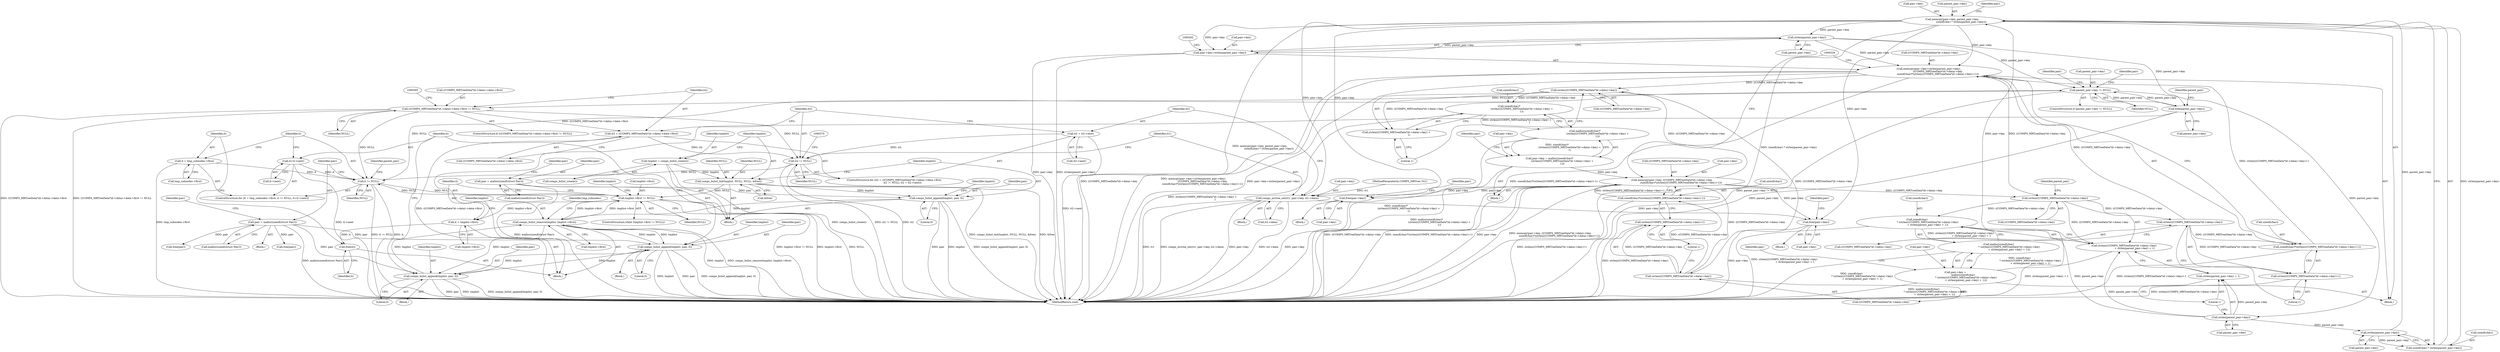 digraph "0_libcomps_e3a5d056633677959ad924a51758876d415e7046@API" {
"1000237" [label="(Call,memcpy(pair->key, parent_pair->key,\n                       sizeof(char) * strlen(parent_pair->key)))"];
"1000214" [label="(Call,pair->key =\n                    malloc(sizeof(char)\n                           * (strlen(((COMPS_MRTreeData*)it->data)->key)\n                           + strlen(parent_pair->key) + 1)))"];
"1000218" [label="(Call,malloc(sizeof(char)\n                           * (strlen(((COMPS_MRTreeData*)it->data)->key)\n                           + strlen(parent_pair->key) + 1)))"];
"1000219" [label="(Call,sizeof(char)\n                           * (strlen(((COMPS_MRTreeData*)it->data)->key)\n                           + strlen(parent_pair->key) + 1))"];
"1000223" [label="(Call,strlen(((COMPS_MRTreeData*)it->data)->key))"];
"1000251" [label="(Call,memcpy(pair->key+strlen(parent_pair->key),\n                       ((COMPS_MRTreeData*)it->data)->key,\n                       sizeof(char)*(strlen(((COMPS_MRTreeData*)it->data)->key)+1)))"];
"1000237" [label="(Call,memcpy(pair->key, parent_pair->key,\n                       sizeof(char) * strlen(parent_pair->key)))"];
"1000247" [label="(Call,strlen(parent_pair->key))"];
"1000232" [label="(Call,strlen(parent_pair->key))"];
"1000208" [label="(Call,parent_pair->key != NULL)"];
"1000414" [label="(Call,free(parent_pair->key))"];
"1000256" [label="(Call,strlen(parent_pair->key))"];
"1000182" [label="(Call,it != NULL)"];
"1000177" [label="(Call,it = tmp_subnodes->first)"];
"1000185" [label="(Call,it=it->next)"];
"1000349" [label="(Call,it2 != NULL)"];
"1000338" [label="(Call,it2 = ((COMPS_MRTreeData*)it->data)->data->first)"];
"1000325" [label="(Call,((COMPS_MRTreeData*)it->data)->data->first != NULL)"];
"1000352" [label="(Call,it2 = it2->next)"];
"1000142" [label="(Call,tmplist->first != NULL)"];
"1000153" [label="(Call,comps_hslist_remove(tmplist, tmplist->first))"];
"1000402" [label="(Call,comps_hslist_append(tmplist, pair, 0))"];
"1000377" [label="(Call,comps_hslist_append(tmplist, pair, 0))"];
"1000191" [label="(Call,pair = malloc(sizeof(struct Pair)))"];
"1000137" [label="(Call,comps_hslist_append(tmplist, pair, 0))"];
"1000131" [label="(Call,comps_hslist_init(tmplist, NULL, NULL, &free))"];
"1000128" [label="(Call,tmplist = comps_hslist_create())"];
"1000111" [label="(Call,pair = malloc(sizeof(struct Pair)))"];
"1000244" [label="(Call,sizeof(char) * strlen(parent_pair->key))"];
"1000271" [label="(Call,strlen(((COMPS_MRTreeData*)it->data)->key))"];
"1000267" [label="(Call,sizeof(char)*(strlen(((COMPS_MRTreeData*)it->data)->key)+1))"];
"1000300" [label="(Call,memcpy(pair->key, ((COMPS_MRTreeData*)it->data)->key,\n                       sizeof(char)*(strlen(((COMPS_MRTreeData*)it->data)->key)+1)))"];
"1000282" [label="(Call,pair->key = malloc(sizeof(char)*\n                                (strlen(((COMPS_MRTreeData*)it->data)->key) +\n                                1)))"];
"1000286" [label="(Call,malloc(sizeof(char)*\n                                (strlen(((COMPS_MRTreeData*)it->data)->key) +\n                                1)))"];
"1000287" [label="(Call,sizeof(char)*\n                                (strlen(((COMPS_MRTreeData*)it->data)->key) +\n                                1))"];
"1000291" [label="(Call,strlen(((COMPS_MRTreeData*)it->data)->key))"];
"1000315" [label="(Call,strlen(((COMPS_MRTreeData*)it->data)->key))"];
"1000311" [label="(Call,sizeof(char)*(strlen(((COMPS_MRTreeData*)it->data)->key)+1))"];
"1000252" [label="(Call,pair->key+strlen(parent_pair->key))"];
"1000222" [label="(Call,strlen(((COMPS_MRTreeData*)it->data)->key)\n                           + strlen(parent_pair->key) + 1)"];
"1000231" [label="(Call,strlen(parent_pair->key) + 1)"];
"1000148" [label="(Call,it = tmplist->first)"];
"1000174" [label="(Call,free(it))"];
"1000358" [label="(Call,comps_mrtree_set(rt1, pair->key, it2->data))"];
"1000383" [label="(Call,free(pair->key))"];
"1000408" [label="(Call,free(pair->key))"];
"1000270" [label="(Call,strlen(((COMPS_MRTreeData*)it->data)->key)+1)"];
"1000290" [label="(Call,strlen(((COMPS_MRTreeData*)it->data)->key) +\n                                1)"];
"1000314" [label="(Call,strlen(((COMPS_MRTreeData*)it->data)->key)+1)"];
"1000335" [label="(Identifier,NULL)"];
"1000118" [label="(Identifier,pair)"];
"1000257" [label="(Call,parent_pair->key)"];
"1000191" [label="(Call,pair = malloc(sizeof(struct Pair)))"];
"1000284" [label="(Identifier,pair)"];
"1000149" [label="(Identifier,it)"];
"1000153" [label="(Call,comps_hslist_remove(tmplist, tmplist->first))"];
"1000409" [label="(Call,pair->key)"];
"1000198" [label="(Identifier,pair)"];
"1000176" [label="(ControlStructure,for (it = tmp_subnodes->first; it != NULL; it=it->next))"];
"1000316" [label="(Call,((COMPS_MRTreeData*)it->data)->key)"];
"1000323" [label="(Literal,1)"];
"1000337" [label="(ControlStructure,for (it2 = ((COMPS_MRTreeData*)it->data)->data->first;\n                     it2 != NULL; it2 = it2->next))"];
"1000146" [label="(Identifier,NULL)"];
"1000304" [label="(Call,((COMPS_MRTreeData*)it->data)->key)"];
"1000144" [label="(Identifier,tmplist)"];
"1000150" [label="(Call,tmplist->first)"];
"1000384" [label="(Call,pair->key)"];
"1000419" [label="(Identifier,parent_pair)"];
"1000248" [label="(Call,parent_pair->key)"];
"1000154" [label="(Identifier,tmplist)"];
"1000190" [label="(Block,)"];
"1000350" [label="(Identifier,it2)"];
"1000387" [label="(Call,free(pair))"];
"1000340" [label="(Call,((COMPS_MRTreeData*)it->data)->data->first)"];
"1000147" [label="(Block,)"];
"1000256" [label="(Call,strlen(parent_pair->key))"];
"1000299" [label="(Literal,1)"];
"1000237" [label="(Call,memcpy(pair->key, parent_pair->key,\n                       sizeof(char) * strlen(parent_pair->key)))"];
"1000378" [label="(Identifier,tmplist)"];
"1000132" [label="(Identifier,tmplist)"];
"1000380" [label="(Literal,0)"];
"1000139" [label="(Identifier,pair)"];
"1000133" [label="(Identifier,NULL)"];
"1000213" [label="(Block,)"];
"1000358" [label="(Call,comps_mrtree_set(rt1, pair->key, it2->data))"];
"1000137" [label="(Call,comps_hslist_append(tmplist, pair, 0))"];
"1000238" [label="(Call,pair->key)"];
"1000388" [label="(Identifier,pair)"];
"1000311" [label="(Call,sizeof(char)*(strlen(((COMPS_MRTreeData*)it->data)->key)+1))"];
"1000239" [label="(Identifier,pair)"];
"1000159" [label="(Identifier,tmp_subnodes)"];
"1000183" [label="(Identifier,it)"];
"1000244" [label="(Call,sizeof(char) * strlen(parent_pair->key))"];
"1000141" [label="(ControlStructure,while (tmplist->first != NULL))"];
"1000270" [label="(Call,strlen(((COMPS_MRTreeData*)it->data)->key)+1)"];
"1000251" [label="(Call,memcpy(pair->key+strlen(parent_pair->key),\n                       ((COMPS_MRTreeData*)it->data)->key,\n                       sizeof(char)*(strlen(((COMPS_MRTreeData*)it->data)->key)+1)))"];
"1000291" [label="(Call,strlen(((COMPS_MRTreeData*)it->data)->key))"];
"1000193" [label="(Call,malloc(sizeof(struct Pair)))"];
"1000315" [label="(Call,strlen(((COMPS_MRTreeData*)it->data)->key))"];
"1000414" [label="(Call,free(parent_pair->key))"];
"1000219" [label="(Call,sizeof(char)\n                           * (strlen(((COMPS_MRTreeData*)it->data)->key)\n                           + strlen(parent_pair->key) + 1))"];
"1000216" [label="(Identifier,pair)"];
"1000354" [label="(Call,it2->next)"];
"1000376" [label="(Block,)"];
"1000314" [label="(Call,strlen(((COMPS_MRTreeData*)it->data)->key)+1)"];
"1000177" [label="(Call,it = tmp_subnodes->first)"];
"1000224" [label="(Call,((COMPS_MRTreeData*)it->data)->key)"];
"1000267" [label="(Call,sizeof(char)*(strlen(((COMPS_MRTreeData*)it->data)->key)+1))"];
"1000404" [label="(Identifier,pair)"];
"1000422" [label="(Identifier,tmplist)"];
"1000407" [label="(Block,)"];
"1000207" [label="(ControlStructure,if (parent_pair->key != NULL))"];
"1000402" [label="(Call,comps_hslist_append(tmplist, pair, 0))"];
"1000382" [label="(Block,)"];
"1000415" [label="(Call,parent_pair->key)"];
"1000423" [label="(MethodReturn,void)"];
"1000192" [label="(Identifier,pair)"];
"1000185" [label="(Call,it=it->next)"];
"1000408" [label="(Call,free(pair->key))"];
"1000325" [label="(Call,((COMPS_MRTreeData*)it->data)->data->first != NULL)"];
"1000403" [label="(Identifier,tmplist)"];
"1000416" [label="(Identifier,parent_pair)"];
"1000283" [label="(Call,pair->key)"];
"1000338" [label="(Call,it2 = ((COMPS_MRTreeData*)it->data)->data->first)"];
"1000352" [label="(Call,it2 = it2->next)"];
"1000208" [label="(Call,parent_pair->key != NULL)"];
"1000215" [label="(Call,pair->key)"];
"1000290" [label="(Call,strlen(((COMPS_MRTreeData*)it->data)->key) +\n                                1)"];
"1000247" [label="(Call,strlen(parent_pair->key))"];
"1000175" [label="(Identifier,it)"];
"1000174" [label="(Call,free(it))"];
"1000212" [label="(Identifier,NULL)"];
"1000302" [label="(Identifier,pair)"];
"1000253" [label="(Call,pair->key)"];
"1000234" [label="(Identifier,parent_pair)"];
"1000182" [label="(Call,it != NULL)"];
"1000223" [label="(Call,strlen(((COMPS_MRTreeData*)it->data)->key))"];
"1000218" [label="(Call,malloc(sizeof(char)\n                           * (strlen(((COMPS_MRTreeData*)it->data)->key)\n                           + strlen(parent_pair->key) + 1)))"];
"1000412" [label="(Call,free(pair))"];
"1000351" [label="(Identifier,NULL)"];
"1000339" [label="(Identifier,it2)"];
"1000279" [label="(Literal,1)"];
"1000179" [label="(Call,tmp_subnodes->first)"];
"1000214" [label="(Call,pair->key =\n                    malloc(sizeof(char)\n                           * (strlen(((COMPS_MRTreeData*)it->data)->key)\n                           + strlen(parent_pair->key) + 1)))"];
"1000312" [label="(Call,sizeof(char))"];
"1000241" [label="(Call,parent_pair->key)"];
"1000383" [label="(Call,free(pair->key))"];
"1000129" [label="(Identifier,tmplist)"];
"1000281" [label="(Block,)"];
"1000401" [label="(Block,)"];
"1000405" [label="(Literal,0)"];
"1000260" [label="(Call,((COMPS_MRTreeData*)it->data)->key)"];
"1000187" [label="(Call,it->next)"];
"1000148" [label="(Call,it = tmplist->first)"];
"1000184" [label="(Identifier,NULL)"];
"1000113" [label="(Call,malloc(sizeof(struct Pair)))"];
"1000231" [label="(Call,strlen(parent_pair->key) + 1)"];
"1000142" [label="(Call,tmplist->first != NULL)"];
"1000288" [label="(Call,sizeof(char))"];
"1000233" [label="(Call,parent_pair->key)"];
"1000301" [label="(Call,pair->key)"];
"1000143" [label="(Call,tmplist->first)"];
"1000360" [label="(Call,pair->key)"];
"1000282" [label="(Call,pair->key = malloc(sizeof(char)*\n                                (strlen(((COMPS_MRTreeData*)it->data)->key) +\n                                1)))"];
"1000349" [label="(Call,it2 != NULL)"];
"1000128" [label="(Call,tmplist = comps_hslist_create())"];
"1000268" [label="(Call,sizeof(char))"];
"1000186" [label="(Identifier,it)"];
"1000105" [label="(Block,)"];
"1000135" [label="(Call,&free)"];
"1000232" [label="(Call,strlen(parent_pair->key))"];
"1000359" [label="(Identifier,rt1)"];
"1000138" [label="(Identifier,tmplist)"];
"1000155" [label="(Call,tmplist->first)"];
"1000254" [label="(Identifier,pair)"];
"1000286" [label="(Call,malloc(sizeof(char)*\n                                (strlen(((COMPS_MRTreeData*)it->data)->key) +\n                                1)))"];
"1000357" [label="(Block,)"];
"1000413" [label="(Identifier,pair)"];
"1000245" [label="(Call,sizeof(char))"];
"1000236" [label="(Literal,1)"];
"1000353" [label="(Identifier,it2)"];
"1000271" [label="(Call,strlen(((COMPS_MRTreeData*)it->data)->key))"];
"1000300" [label="(Call,memcpy(pair->key, ((COMPS_MRTreeData*)it->data)->key,\n                       sizeof(char)*(strlen(((COMPS_MRTreeData*)it->data)->key)+1)))"];
"1000272" [label="(Call,((COMPS_MRTreeData*)it->data)->key)"];
"1000112" [label="(Identifier,pair)"];
"1000220" [label="(Call,sizeof(char))"];
"1000287" [label="(Call,sizeof(char)*\n                                (strlen(((COMPS_MRTreeData*)it->data)->key) +\n                                1))"];
"1000209" [label="(Call,parent_pair->key)"];
"1000363" [label="(Call,it2->data)"];
"1000292" [label="(Call,((COMPS_MRTreeData*)it->data)->key)"];
"1000103" [label="(MethodParameterIn,COMPS_MRTree *rt1)"];
"1000377" [label="(Call,comps_hslist_append(tmplist, pair, 0))"];
"1000178" [label="(Identifier,it)"];
"1000252" [label="(Call,pair->key+strlen(parent_pair->key))"];
"1000324" [label="(ControlStructure,if (((COMPS_MRTreeData*)it->data)->data->first != NULL))"];
"1000130" [label="(Call,comps_hslist_create())"];
"1000140" [label="(Literal,0)"];
"1000134" [label="(Identifier,NULL)"];
"1000379" [label="(Identifier,pair)"];
"1000111" [label="(Call,pair = malloc(sizeof(struct Pair)))"];
"1000222" [label="(Call,strlen(((COMPS_MRTreeData*)it->data)->key)\n                           + strlen(parent_pair->key) + 1)"];
"1000131" [label="(Call,comps_hslist_init(tmplist, NULL, NULL, &free))"];
"1000326" [label="(Call,((COMPS_MRTreeData*)it->data)->data->first)"];
"1000237" -> "1000213"  [label="AST: "];
"1000237" -> "1000244"  [label="CFG: "];
"1000238" -> "1000237"  [label="AST: "];
"1000241" -> "1000237"  [label="AST: "];
"1000244" -> "1000237"  [label="AST: "];
"1000254" -> "1000237"  [label="CFG: "];
"1000237" -> "1000423"  [label="DDG: memcpy(pair->key, parent_pair->key,\n                       sizeof(char) * strlen(parent_pair->key))"];
"1000237" -> "1000423"  [label="DDG: sizeof(char) * strlen(parent_pair->key)"];
"1000214" -> "1000237"  [label="DDG: pair->key"];
"1000247" -> "1000237"  [label="DDG: parent_pair->key"];
"1000244" -> "1000237"  [label="DDG: strlen(parent_pair->key)"];
"1000237" -> "1000251"  [label="DDG: pair->key"];
"1000237" -> "1000252"  [label="DDG: pair->key"];
"1000237" -> "1000256"  [label="DDG: parent_pair->key"];
"1000237" -> "1000358"  [label="DDG: pair->key"];
"1000237" -> "1000383"  [label="DDG: pair->key"];
"1000237" -> "1000408"  [label="DDG: pair->key"];
"1000214" -> "1000213"  [label="AST: "];
"1000214" -> "1000218"  [label="CFG: "];
"1000215" -> "1000214"  [label="AST: "];
"1000218" -> "1000214"  [label="AST: "];
"1000239" -> "1000214"  [label="CFG: "];
"1000214" -> "1000423"  [label="DDG: malloc(sizeof(char)\n                           * (strlen(((COMPS_MRTreeData*)it->data)->key)\n                           + strlen(parent_pair->key) + 1))"];
"1000218" -> "1000214"  [label="DDG: sizeof(char)\n                           * (strlen(((COMPS_MRTreeData*)it->data)->key)\n                           + strlen(parent_pair->key) + 1)"];
"1000218" -> "1000219"  [label="CFG: "];
"1000219" -> "1000218"  [label="AST: "];
"1000218" -> "1000423"  [label="DDG: sizeof(char)\n                           * (strlen(((COMPS_MRTreeData*)it->data)->key)\n                           + strlen(parent_pair->key) + 1)"];
"1000219" -> "1000218"  [label="DDG: strlen(((COMPS_MRTreeData*)it->data)->key)\n                           + strlen(parent_pair->key) + 1"];
"1000219" -> "1000222"  [label="CFG: "];
"1000220" -> "1000219"  [label="AST: "];
"1000222" -> "1000219"  [label="AST: "];
"1000219" -> "1000423"  [label="DDG: strlen(((COMPS_MRTreeData*)it->data)->key)\n                           + strlen(parent_pair->key) + 1"];
"1000223" -> "1000219"  [label="DDG: ((COMPS_MRTreeData*)it->data)->key"];
"1000232" -> "1000219"  [label="DDG: parent_pair->key"];
"1000223" -> "1000222"  [label="AST: "];
"1000223" -> "1000224"  [label="CFG: "];
"1000224" -> "1000223"  [label="AST: "];
"1000234" -> "1000223"  [label="CFG: "];
"1000223" -> "1000222"  [label="DDG: ((COMPS_MRTreeData*)it->data)->key"];
"1000251" -> "1000223"  [label="DDG: ((COMPS_MRTreeData*)it->data)->key"];
"1000300" -> "1000223"  [label="DDG: ((COMPS_MRTreeData*)it->data)->key"];
"1000223" -> "1000271"  [label="DDG: ((COMPS_MRTreeData*)it->data)->key"];
"1000251" -> "1000213"  [label="AST: "];
"1000251" -> "1000267"  [label="CFG: "];
"1000252" -> "1000251"  [label="AST: "];
"1000260" -> "1000251"  [label="AST: "];
"1000267" -> "1000251"  [label="AST: "];
"1000329" -> "1000251"  [label="CFG: "];
"1000251" -> "1000423"  [label="DDG: ((COMPS_MRTreeData*)it->data)->key"];
"1000251" -> "1000423"  [label="DDG: memcpy(pair->key+strlen(parent_pair->key),\n                       ((COMPS_MRTreeData*)it->data)->key,\n                       sizeof(char)*(strlen(((COMPS_MRTreeData*)it->data)->key)+1))"];
"1000251" -> "1000423"  [label="DDG: pair->key+strlen(parent_pair->key)"];
"1000251" -> "1000423"  [label="DDG: sizeof(char)*(strlen(((COMPS_MRTreeData*)it->data)->key)+1)"];
"1000256" -> "1000251"  [label="DDG: parent_pair->key"];
"1000271" -> "1000251"  [label="DDG: ((COMPS_MRTreeData*)it->data)->key"];
"1000267" -> "1000251"  [label="DDG: strlen(((COMPS_MRTreeData*)it->data)->key)+1"];
"1000251" -> "1000291"  [label="DDG: ((COMPS_MRTreeData*)it->data)->key"];
"1000247" -> "1000244"  [label="AST: "];
"1000247" -> "1000248"  [label="CFG: "];
"1000248" -> "1000247"  [label="AST: "];
"1000244" -> "1000247"  [label="CFG: "];
"1000247" -> "1000244"  [label="DDG: parent_pair->key"];
"1000232" -> "1000247"  [label="DDG: parent_pair->key"];
"1000232" -> "1000231"  [label="AST: "];
"1000232" -> "1000233"  [label="CFG: "];
"1000233" -> "1000232"  [label="AST: "];
"1000236" -> "1000232"  [label="CFG: "];
"1000232" -> "1000222"  [label="DDG: parent_pair->key"];
"1000232" -> "1000231"  [label="DDG: parent_pair->key"];
"1000208" -> "1000232"  [label="DDG: parent_pair->key"];
"1000208" -> "1000207"  [label="AST: "];
"1000208" -> "1000212"  [label="CFG: "];
"1000209" -> "1000208"  [label="AST: "];
"1000212" -> "1000208"  [label="AST: "];
"1000216" -> "1000208"  [label="CFG: "];
"1000284" -> "1000208"  [label="CFG: "];
"1000208" -> "1000423"  [label="DDG: parent_pair->key != NULL"];
"1000414" -> "1000208"  [label="DDG: parent_pair->key"];
"1000256" -> "1000208"  [label="DDG: parent_pair->key"];
"1000182" -> "1000208"  [label="DDG: NULL"];
"1000208" -> "1000325"  [label="DDG: NULL"];
"1000208" -> "1000414"  [label="DDG: parent_pair->key"];
"1000414" -> "1000147"  [label="AST: "];
"1000414" -> "1000415"  [label="CFG: "];
"1000415" -> "1000414"  [label="AST: "];
"1000419" -> "1000414"  [label="CFG: "];
"1000414" -> "1000423"  [label="DDG: parent_pair->key"];
"1000256" -> "1000414"  [label="DDG: parent_pair->key"];
"1000256" -> "1000252"  [label="AST: "];
"1000256" -> "1000257"  [label="CFG: "];
"1000257" -> "1000256"  [label="AST: "];
"1000252" -> "1000256"  [label="CFG: "];
"1000256" -> "1000252"  [label="DDG: parent_pair->key"];
"1000182" -> "1000176"  [label="AST: "];
"1000182" -> "1000184"  [label="CFG: "];
"1000183" -> "1000182"  [label="AST: "];
"1000184" -> "1000182"  [label="AST: "];
"1000192" -> "1000182"  [label="CFG: "];
"1000416" -> "1000182"  [label="CFG: "];
"1000182" -> "1000423"  [label="DDG: it != NULL"];
"1000182" -> "1000423"  [label="DDG: it"];
"1000182" -> "1000142"  [label="DDG: NULL"];
"1000177" -> "1000182"  [label="DDG: it"];
"1000185" -> "1000182"  [label="DDG: it"];
"1000349" -> "1000182"  [label="DDG: NULL"];
"1000142" -> "1000182"  [label="DDG: NULL"];
"1000325" -> "1000182"  [label="DDG: NULL"];
"1000177" -> "1000176"  [label="AST: "];
"1000177" -> "1000179"  [label="CFG: "];
"1000178" -> "1000177"  [label="AST: "];
"1000179" -> "1000177"  [label="AST: "];
"1000183" -> "1000177"  [label="CFG: "];
"1000177" -> "1000423"  [label="DDG: tmp_subnodes->first"];
"1000185" -> "1000176"  [label="AST: "];
"1000185" -> "1000187"  [label="CFG: "];
"1000186" -> "1000185"  [label="AST: "];
"1000187" -> "1000185"  [label="AST: "];
"1000183" -> "1000185"  [label="CFG: "];
"1000185" -> "1000423"  [label="DDG: it->next"];
"1000349" -> "1000337"  [label="AST: "];
"1000349" -> "1000351"  [label="CFG: "];
"1000350" -> "1000349"  [label="AST: "];
"1000351" -> "1000349"  [label="AST: "];
"1000359" -> "1000349"  [label="CFG: "];
"1000370" -> "1000349"  [label="CFG: "];
"1000349" -> "1000423"  [label="DDG: it2 != NULL"];
"1000349" -> "1000423"  [label="DDG: it2"];
"1000338" -> "1000349"  [label="DDG: it2"];
"1000352" -> "1000349"  [label="DDG: it2"];
"1000325" -> "1000349"  [label="DDG: NULL"];
"1000338" -> "1000337"  [label="AST: "];
"1000338" -> "1000340"  [label="CFG: "];
"1000339" -> "1000338"  [label="AST: "];
"1000340" -> "1000338"  [label="AST: "];
"1000350" -> "1000338"  [label="CFG: "];
"1000338" -> "1000423"  [label="DDG: ((COMPS_MRTreeData*)it->data)->data->first"];
"1000325" -> "1000338"  [label="DDG: ((COMPS_MRTreeData*)it->data)->data->first"];
"1000325" -> "1000324"  [label="AST: "];
"1000325" -> "1000335"  [label="CFG: "];
"1000326" -> "1000325"  [label="AST: "];
"1000335" -> "1000325"  [label="AST: "];
"1000339" -> "1000325"  [label="CFG: "];
"1000395" -> "1000325"  [label="CFG: "];
"1000325" -> "1000423"  [label="DDG: ((COMPS_MRTreeData*)it->data)->data->first"];
"1000325" -> "1000423"  [label="DDG: ((COMPS_MRTreeData*)it->data)->data->first != NULL"];
"1000352" -> "1000337"  [label="AST: "];
"1000352" -> "1000354"  [label="CFG: "];
"1000353" -> "1000352"  [label="AST: "];
"1000354" -> "1000352"  [label="AST: "];
"1000350" -> "1000352"  [label="CFG: "];
"1000352" -> "1000423"  [label="DDG: it2->next"];
"1000142" -> "1000141"  [label="AST: "];
"1000142" -> "1000146"  [label="CFG: "];
"1000143" -> "1000142"  [label="AST: "];
"1000146" -> "1000142"  [label="AST: "];
"1000149" -> "1000142"  [label="CFG: "];
"1000422" -> "1000142"  [label="CFG: "];
"1000142" -> "1000423"  [label="DDG: tmplist->first != NULL"];
"1000142" -> "1000423"  [label="DDG: tmplist->first"];
"1000142" -> "1000423"  [label="DDG: NULL"];
"1000153" -> "1000142"  [label="DDG: tmplist->first"];
"1000131" -> "1000142"  [label="DDG: NULL"];
"1000142" -> "1000148"  [label="DDG: tmplist->first"];
"1000142" -> "1000153"  [label="DDG: tmplist->first"];
"1000153" -> "1000147"  [label="AST: "];
"1000153" -> "1000155"  [label="CFG: "];
"1000154" -> "1000153"  [label="AST: "];
"1000155" -> "1000153"  [label="AST: "];
"1000159" -> "1000153"  [label="CFG: "];
"1000153" -> "1000423"  [label="DDG: tmplist"];
"1000153" -> "1000423"  [label="DDG: comps_hslist_remove(tmplist, tmplist->first)"];
"1000402" -> "1000153"  [label="DDG: tmplist"];
"1000377" -> "1000153"  [label="DDG: tmplist"];
"1000137" -> "1000153"  [label="DDG: tmplist"];
"1000153" -> "1000377"  [label="DDG: tmplist"];
"1000153" -> "1000402"  [label="DDG: tmplist"];
"1000402" -> "1000401"  [label="AST: "];
"1000402" -> "1000405"  [label="CFG: "];
"1000403" -> "1000402"  [label="AST: "];
"1000404" -> "1000402"  [label="AST: "];
"1000405" -> "1000402"  [label="AST: "];
"1000186" -> "1000402"  [label="CFG: "];
"1000402" -> "1000423"  [label="DDG: pair"];
"1000402" -> "1000423"  [label="DDG: comps_hslist_append(tmplist, pair, 0)"];
"1000402" -> "1000423"  [label="DDG: tmplist"];
"1000402" -> "1000377"  [label="DDG: tmplist"];
"1000377" -> "1000402"  [label="DDG: tmplist"];
"1000191" -> "1000402"  [label="DDG: pair"];
"1000377" -> "1000376"  [label="AST: "];
"1000377" -> "1000380"  [label="CFG: "];
"1000378" -> "1000377"  [label="AST: "];
"1000379" -> "1000377"  [label="AST: "];
"1000380" -> "1000377"  [label="AST: "];
"1000186" -> "1000377"  [label="CFG: "];
"1000377" -> "1000423"  [label="DDG: comps_hslist_append(tmplist, pair, 0)"];
"1000377" -> "1000423"  [label="DDG: pair"];
"1000377" -> "1000423"  [label="DDG: tmplist"];
"1000191" -> "1000377"  [label="DDG: pair"];
"1000191" -> "1000190"  [label="AST: "];
"1000191" -> "1000193"  [label="CFG: "];
"1000192" -> "1000191"  [label="AST: "];
"1000193" -> "1000191"  [label="AST: "];
"1000198" -> "1000191"  [label="CFG: "];
"1000191" -> "1000423"  [label="DDG: malloc(sizeof(struct Pair))"];
"1000191" -> "1000387"  [label="DDG: pair"];
"1000191" -> "1000412"  [label="DDG: pair"];
"1000137" -> "1000105"  [label="AST: "];
"1000137" -> "1000140"  [label="CFG: "];
"1000138" -> "1000137"  [label="AST: "];
"1000139" -> "1000137"  [label="AST: "];
"1000140" -> "1000137"  [label="AST: "];
"1000144" -> "1000137"  [label="CFG: "];
"1000137" -> "1000423"  [label="DDG: pair"];
"1000137" -> "1000423"  [label="DDG: tmplist"];
"1000137" -> "1000423"  [label="DDG: comps_hslist_append(tmplist, pair, 0)"];
"1000131" -> "1000137"  [label="DDG: tmplist"];
"1000111" -> "1000137"  [label="DDG: pair"];
"1000131" -> "1000105"  [label="AST: "];
"1000131" -> "1000135"  [label="CFG: "];
"1000132" -> "1000131"  [label="AST: "];
"1000133" -> "1000131"  [label="AST: "];
"1000134" -> "1000131"  [label="AST: "];
"1000135" -> "1000131"  [label="AST: "];
"1000138" -> "1000131"  [label="CFG: "];
"1000131" -> "1000423"  [label="DDG: &free"];
"1000131" -> "1000423"  [label="DDG: comps_hslist_init(tmplist, NULL, NULL, &free)"];
"1000128" -> "1000131"  [label="DDG: tmplist"];
"1000128" -> "1000105"  [label="AST: "];
"1000128" -> "1000130"  [label="CFG: "];
"1000129" -> "1000128"  [label="AST: "];
"1000130" -> "1000128"  [label="AST: "];
"1000132" -> "1000128"  [label="CFG: "];
"1000128" -> "1000423"  [label="DDG: comps_hslist_create()"];
"1000111" -> "1000105"  [label="AST: "];
"1000111" -> "1000113"  [label="CFG: "];
"1000112" -> "1000111"  [label="AST: "];
"1000113" -> "1000111"  [label="AST: "];
"1000118" -> "1000111"  [label="CFG: "];
"1000111" -> "1000423"  [label="DDG: malloc(sizeof(struct Pair))"];
"1000245" -> "1000244"  [label="AST: "];
"1000271" -> "1000270"  [label="AST: "];
"1000271" -> "1000272"  [label="CFG: "];
"1000272" -> "1000271"  [label="AST: "];
"1000279" -> "1000271"  [label="CFG: "];
"1000271" -> "1000267"  [label="DDG: ((COMPS_MRTreeData*)it->data)->key"];
"1000271" -> "1000270"  [label="DDG: ((COMPS_MRTreeData*)it->data)->key"];
"1000267" -> "1000270"  [label="CFG: "];
"1000268" -> "1000267"  [label="AST: "];
"1000270" -> "1000267"  [label="AST: "];
"1000267" -> "1000423"  [label="DDG: strlen(((COMPS_MRTreeData*)it->data)->key)+1"];
"1000300" -> "1000281"  [label="AST: "];
"1000300" -> "1000311"  [label="CFG: "];
"1000301" -> "1000300"  [label="AST: "];
"1000304" -> "1000300"  [label="AST: "];
"1000311" -> "1000300"  [label="AST: "];
"1000329" -> "1000300"  [label="CFG: "];
"1000300" -> "1000423"  [label="DDG: ((COMPS_MRTreeData*)it->data)->key"];
"1000300" -> "1000423"  [label="DDG: sizeof(char)*(strlen(((COMPS_MRTreeData*)it->data)->key)+1)"];
"1000300" -> "1000423"  [label="DDG: pair->key"];
"1000300" -> "1000423"  [label="DDG: memcpy(pair->key, ((COMPS_MRTreeData*)it->data)->key,\n                       sizeof(char)*(strlen(((COMPS_MRTreeData*)it->data)->key)+1))"];
"1000300" -> "1000291"  [label="DDG: ((COMPS_MRTreeData*)it->data)->key"];
"1000282" -> "1000300"  [label="DDG: pair->key"];
"1000315" -> "1000300"  [label="DDG: ((COMPS_MRTreeData*)it->data)->key"];
"1000311" -> "1000300"  [label="DDG: strlen(((COMPS_MRTreeData*)it->data)->key)+1"];
"1000300" -> "1000358"  [label="DDG: pair->key"];
"1000300" -> "1000383"  [label="DDG: pair->key"];
"1000300" -> "1000408"  [label="DDG: pair->key"];
"1000282" -> "1000281"  [label="AST: "];
"1000282" -> "1000286"  [label="CFG: "];
"1000283" -> "1000282"  [label="AST: "];
"1000286" -> "1000282"  [label="AST: "];
"1000302" -> "1000282"  [label="CFG: "];
"1000282" -> "1000423"  [label="DDG: malloc(sizeof(char)*\n                                (strlen(((COMPS_MRTreeData*)it->data)->key) +\n                                1))"];
"1000286" -> "1000282"  [label="DDG: sizeof(char)*\n                                (strlen(((COMPS_MRTreeData*)it->data)->key) +\n                                1)"];
"1000286" -> "1000287"  [label="CFG: "];
"1000287" -> "1000286"  [label="AST: "];
"1000286" -> "1000423"  [label="DDG: sizeof(char)*\n                                (strlen(((COMPS_MRTreeData*)it->data)->key) +\n                                1)"];
"1000287" -> "1000286"  [label="DDG: strlen(((COMPS_MRTreeData*)it->data)->key) +\n                                1"];
"1000287" -> "1000290"  [label="CFG: "];
"1000288" -> "1000287"  [label="AST: "];
"1000290" -> "1000287"  [label="AST: "];
"1000287" -> "1000423"  [label="DDG: strlen(((COMPS_MRTreeData*)it->data)->key) +\n                                1"];
"1000291" -> "1000287"  [label="DDG: ((COMPS_MRTreeData*)it->data)->key"];
"1000291" -> "1000290"  [label="AST: "];
"1000291" -> "1000292"  [label="CFG: "];
"1000292" -> "1000291"  [label="AST: "];
"1000299" -> "1000291"  [label="CFG: "];
"1000291" -> "1000290"  [label="DDG: ((COMPS_MRTreeData*)it->data)->key"];
"1000291" -> "1000315"  [label="DDG: ((COMPS_MRTreeData*)it->data)->key"];
"1000315" -> "1000314"  [label="AST: "];
"1000315" -> "1000316"  [label="CFG: "];
"1000316" -> "1000315"  [label="AST: "];
"1000323" -> "1000315"  [label="CFG: "];
"1000315" -> "1000311"  [label="DDG: ((COMPS_MRTreeData*)it->data)->key"];
"1000315" -> "1000314"  [label="DDG: ((COMPS_MRTreeData*)it->data)->key"];
"1000311" -> "1000314"  [label="CFG: "];
"1000312" -> "1000311"  [label="AST: "];
"1000314" -> "1000311"  [label="AST: "];
"1000311" -> "1000423"  [label="DDG: strlen(((COMPS_MRTreeData*)it->data)->key)+1"];
"1000253" -> "1000252"  [label="AST: "];
"1000262" -> "1000252"  [label="CFG: "];
"1000252" -> "1000423"  [label="DDG: pair->key"];
"1000252" -> "1000423"  [label="DDG: strlen(parent_pair->key)"];
"1000222" -> "1000231"  [label="CFG: "];
"1000231" -> "1000222"  [label="AST: "];
"1000222" -> "1000423"  [label="DDG: strlen(parent_pair->key) + 1"];
"1000231" -> "1000236"  [label="CFG: "];
"1000236" -> "1000231"  [label="AST: "];
"1000148" -> "1000147"  [label="AST: "];
"1000148" -> "1000150"  [label="CFG: "];
"1000149" -> "1000148"  [label="AST: "];
"1000150" -> "1000148"  [label="AST: "];
"1000154" -> "1000148"  [label="CFG: "];
"1000148" -> "1000174"  [label="DDG: it"];
"1000174" -> "1000147"  [label="AST: "];
"1000174" -> "1000175"  [label="CFG: "];
"1000175" -> "1000174"  [label="AST: "];
"1000178" -> "1000174"  [label="CFG: "];
"1000358" -> "1000357"  [label="AST: "];
"1000358" -> "1000363"  [label="CFG: "];
"1000359" -> "1000358"  [label="AST: "];
"1000360" -> "1000358"  [label="AST: "];
"1000363" -> "1000358"  [label="AST: "];
"1000353" -> "1000358"  [label="CFG: "];
"1000358" -> "1000423"  [label="DDG: comps_mrtree_set(rt1, pair->key, it2->data)"];
"1000358" -> "1000423"  [label="DDG: pair->key"];
"1000358" -> "1000423"  [label="DDG: it2->data"];
"1000358" -> "1000423"  [label="DDG: rt1"];
"1000103" -> "1000358"  [label="DDG: rt1"];
"1000358" -> "1000383"  [label="DDG: pair->key"];
"1000383" -> "1000382"  [label="AST: "];
"1000383" -> "1000384"  [label="CFG: "];
"1000384" -> "1000383"  [label="AST: "];
"1000388" -> "1000383"  [label="CFG: "];
"1000383" -> "1000423"  [label="DDG: pair->key"];
"1000408" -> "1000407"  [label="AST: "];
"1000408" -> "1000409"  [label="CFG: "];
"1000409" -> "1000408"  [label="AST: "];
"1000413" -> "1000408"  [label="CFG: "];
"1000408" -> "1000423"  [label="DDG: pair->key"];
"1000270" -> "1000279"  [label="CFG: "];
"1000279" -> "1000270"  [label="AST: "];
"1000270" -> "1000423"  [label="DDG: strlen(((COMPS_MRTreeData*)it->data)->key)"];
"1000290" -> "1000299"  [label="CFG: "];
"1000299" -> "1000290"  [label="AST: "];
"1000314" -> "1000323"  [label="CFG: "];
"1000323" -> "1000314"  [label="AST: "];
"1000314" -> "1000423"  [label="DDG: strlen(((COMPS_MRTreeData*)it->data)->key)"];
}
